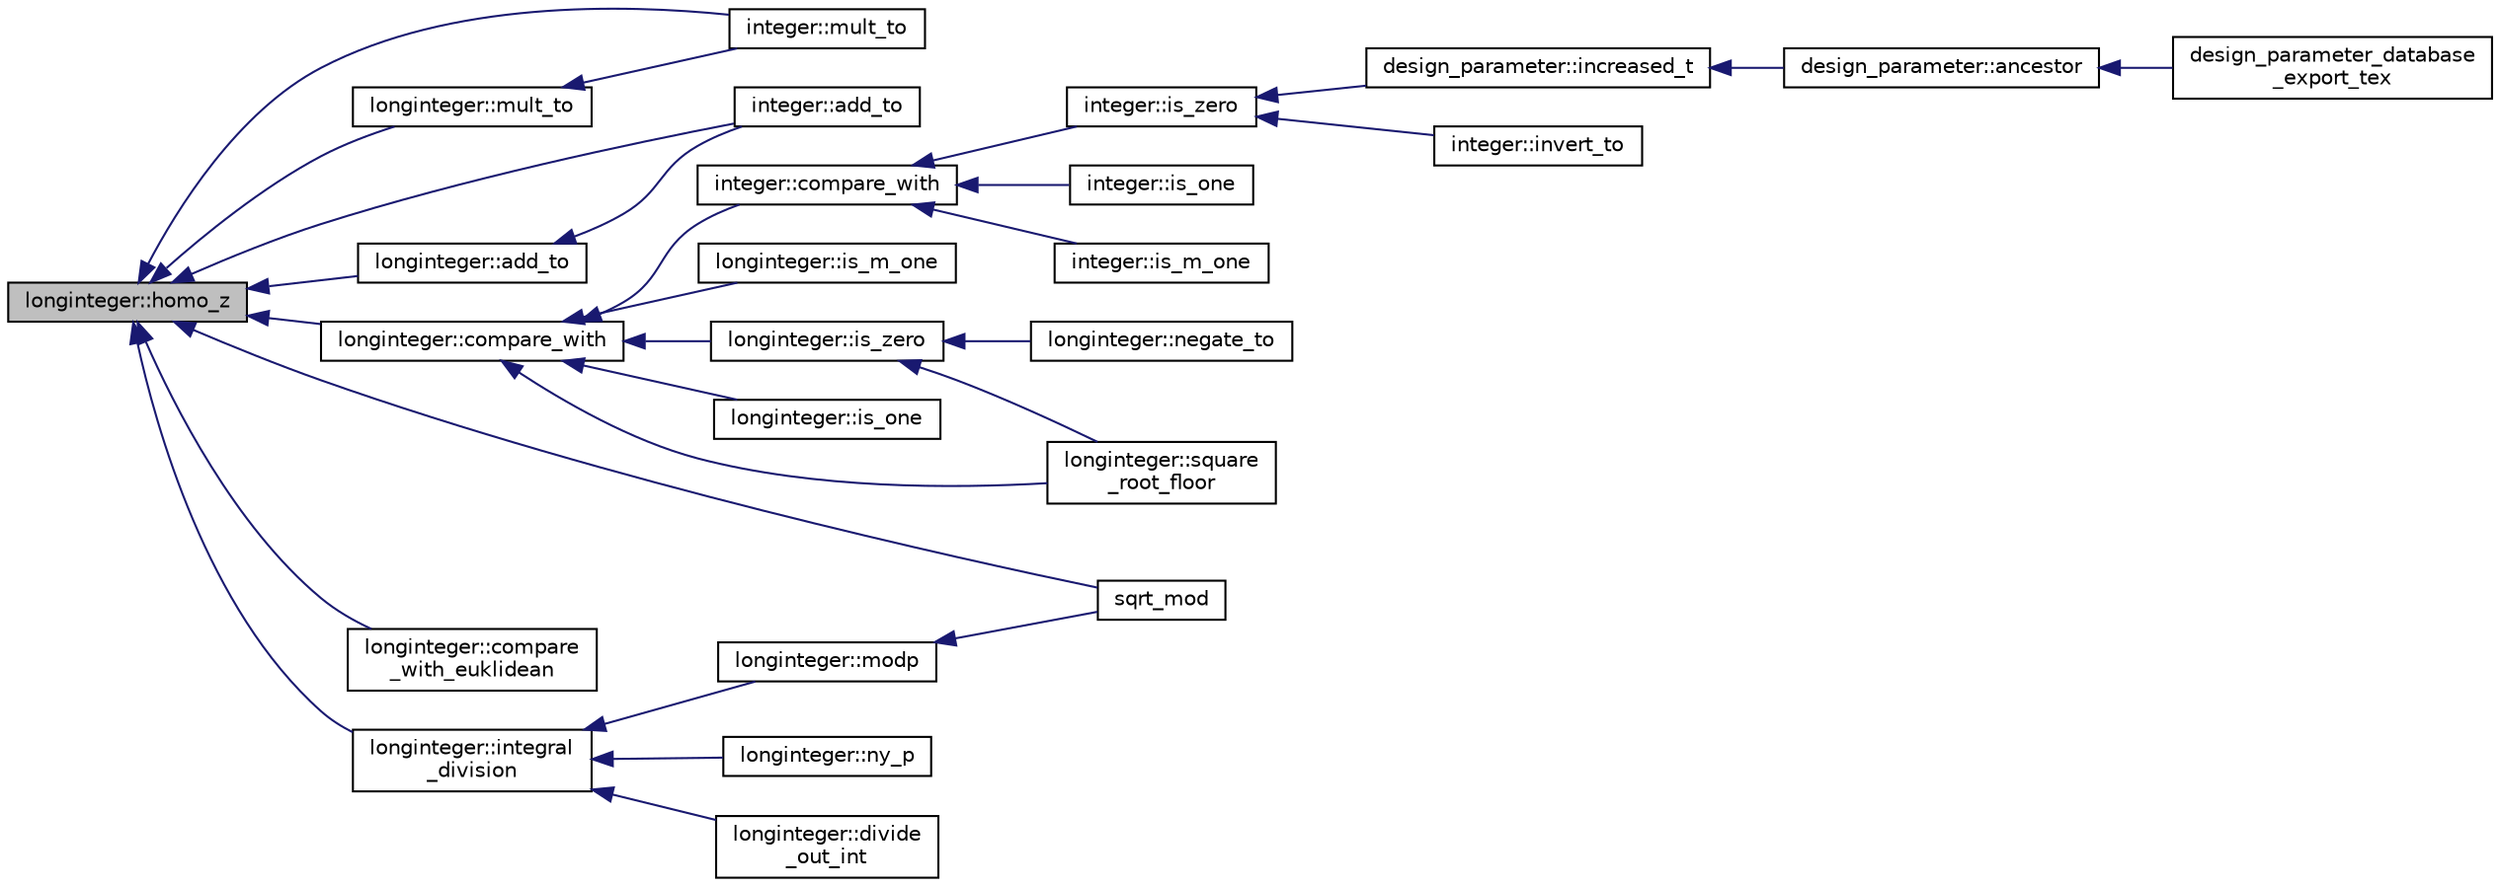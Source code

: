 digraph "longinteger::homo_z"
{
  edge [fontname="Helvetica",fontsize="10",labelfontname="Helvetica",labelfontsize="10"];
  node [fontname="Helvetica",fontsize="10",shape=record];
  rankdir="LR";
  Node883 [label="longinteger::homo_z",height=0.2,width=0.4,color="black", fillcolor="grey75", style="filled", fontcolor="black"];
  Node883 -> Node884 [dir="back",color="midnightblue",fontsize="10",style="solid",fontname="Helvetica"];
  Node884 [label="sqrt_mod",height=0.2,width=0.4,color="black", fillcolor="white", style="filled",URL="$d3/d72/global_8_c.html#a8b9a700cdc4cf3ca42c28e6435945ade"];
  Node883 -> Node885 [dir="back",color="midnightblue",fontsize="10",style="solid",fontname="Helvetica"];
  Node885 [label="integer::mult_to",height=0.2,width=0.4,color="black", fillcolor="white", style="filled",URL="$d0/de5/classinteger.html#a7f4f072c0d9c6b15660d80e81496dffc"];
  Node883 -> Node886 [dir="back",color="midnightblue",fontsize="10",style="solid",fontname="Helvetica"];
  Node886 [label="integer::add_to",height=0.2,width=0.4,color="black", fillcolor="white", style="filled",URL="$d0/de5/classinteger.html#a3f6fe19fe4f2948364b1e75a6dfec47f"];
  Node883 -> Node887 [dir="back",color="midnightblue",fontsize="10",style="solid",fontname="Helvetica"];
  Node887 [label="longinteger::compare_with",height=0.2,width=0.4,color="black", fillcolor="white", style="filled",URL="$d3/d71/classlonginteger.html#aaa504bac9b133d50b5ac50768f97db9d"];
  Node887 -> Node888 [dir="back",color="midnightblue",fontsize="10",style="solid",fontname="Helvetica"];
  Node888 [label="integer::compare_with",height=0.2,width=0.4,color="black", fillcolor="white", style="filled",URL="$d0/de5/classinteger.html#a20cc8d8d4913e9ee746c6758bbb2e62a"];
  Node888 -> Node889 [dir="back",color="midnightblue",fontsize="10",style="solid",fontname="Helvetica"];
  Node889 [label="integer::is_zero",height=0.2,width=0.4,color="black", fillcolor="white", style="filled",URL="$d0/de5/classinteger.html#ab92500013b2342ab5c24355bc91bad64"];
  Node889 -> Node890 [dir="back",color="midnightblue",fontsize="10",style="solid",fontname="Helvetica"];
  Node890 [label="design_parameter::increased_t",height=0.2,width=0.4,color="black", fillcolor="white", style="filled",URL="$da/d94/classdesign__parameter.html#a8f39a90927d51e3cb3772bc98c94d7d0"];
  Node890 -> Node891 [dir="back",color="midnightblue",fontsize="10",style="solid",fontname="Helvetica"];
  Node891 [label="design_parameter::ancestor",height=0.2,width=0.4,color="black", fillcolor="white", style="filled",URL="$da/d94/classdesign__parameter.html#abd616d2e29cde6f3e797abab001af0c6"];
  Node891 -> Node892 [dir="back",color="midnightblue",fontsize="10",style="solid",fontname="Helvetica"];
  Node892 [label="design_parameter_database\l_export_tex",height=0.2,width=0.4,color="black", fillcolor="white", style="filled",URL="$d9/d60/discreta_8h.html#a075808c1cf57d126d15a0d7794716de7"];
  Node889 -> Node893 [dir="back",color="midnightblue",fontsize="10",style="solid",fontname="Helvetica"];
  Node893 [label="integer::invert_to",height=0.2,width=0.4,color="black", fillcolor="white", style="filled",URL="$d0/de5/classinteger.html#a9a991b285677b99b4879034e31648b7a"];
  Node888 -> Node894 [dir="back",color="midnightblue",fontsize="10",style="solid",fontname="Helvetica"];
  Node894 [label="integer::is_one",height=0.2,width=0.4,color="black", fillcolor="white", style="filled",URL="$d0/de5/classinteger.html#acf8faabd4ed20f9580605714b5b73a5f"];
  Node888 -> Node895 [dir="back",color="midnightblue",fontsize="10",style="solid",fontname="Helvetica"];
  Node895 [label="integer::is_m_one",height=0.2,width=0.4,color="black", fillcolor="white", style="filled",URL="$d0/de5/classinteger.html#a7585957656c1152035411e066a4f0053"];
  Node887 -> Node896 [dir="back",color="midnightblue",fontsize="10",style="solid",fontname="Helvetica"];
  Node896 [label="longinteger::is_zero",height=0.2,width=0.4,color="black", fillcolor="white", style="filled",URL="$d3/d71/classlonginteger.html#aa40fbd6c28e40a7a19cb29b8999afbc0"];
  Node896 -> Node897 [dir="back",color="midnightblue",fontsize="10",style="solid",fontname="Helvetica"];
  Node897 [label="longinteger::negate_to",height=0.2,width=0.4,color="black", fillcolor="white", style="filled",URL="$d3/d71/classlonginteger.html#a1de6a5663bb80562dee0e6ca1a808ff1"];
  Node896 -> Node898 [dir="back",color="midnightblue",fontsize="10",style="solid",fontname="Helvetica"];
  Node898 [label="longinteger::square\l_root_floor",height=0.2,width=0.4,color="black", fillcolor="white", style="filled",URL="$d3/d71/classlonginteger.html#a1b5b30f8bc750d1304390f518e43aa0f"];
  Node887 -> Node899 [dir="back",color="midnightblue",fontsize="10",style="solid",fontname="Helvetica"];
  Node899 [label="longinteger::is_one",height=0.2,width=0.4,color="black", fillcolor="white", style="filled",URL="$d3/d71/classlonginteger.html#a2e169e4ac876ac8694af28468fdfd060"];
  Node887 -> Node900 [dir="back",color="midnightblue",fontsize="10",style="solid",fontname="Helvetica"];
  Node900 [label="longinteger::is_m_one",height=0.2,width=0.4,color="black", fillcolor="white", style="filled",URL="$d3/d71/classlonginteger.html#aa47d6521fc1dc8058d9eaa516caefabe"];
  Node887 -> Node898 [dir="back",color="midnightblue",fontsize="10",style="solid",fontname="Helvetica"];
  Node883 -> Node901 [dir="back",color="midnightblue",fontsize="10",style="solid",fontname="Helvetica"];
  Node901 [label="longinteger::mult_to",height=0.2,width=0.4,color="black", fillcolor="white", style="filled",URL="$d3/d71/classlonginteger.html#a1afdab43a82be7dfd40ff41da28735d2"];
  Node901 -> Node885 [dir="back",color="midnightblue",fontsize="10",style="solid",fontname="Helvetica"];
  Node883 -> Node902 [dir="back",color="midnightblue",fontsize="10",style="solid",fontname="Helvetica"];
  Node902 [label="longinteger::add_to",height=0.2,width=0.4,color="black", fillcolor="white", style="filled",URL="$d3/d71/classlonginteger.html#a457c74224b83d9fbfc904a391baab7ed"];
  Node902 -> Node886 [dir="back",color="midnightblue",fontsize="10",style="solid",fontname="Helvetica"];
  Node883 -> Node903 [dir="back",color="midnightblue",fontsize="10",style="solid",fontname="Helvetica"];
  Node903 [label="longinteger::compare\l_with_euklidean",height=0.2,width=0.4,color="black", fillcolor="white", style="filled",URL="$d3/d71/classlonginteger.html#a71b27b9c767c0da8964151323810f315"];
  Node883 -> Node904 [dir="back",color="midnightblue",fontsize="10",style="solid",fontname="Helvetica"];
  Node904 [label="longinteger::integral\l_division",height=0.2,width=0.4,color="black", fillcolor="white", style="filled",URL="$d3/d71/classlonginteger.html#a692f761cfc91770ca40ab5c2df4bd358"];
  Node904 -> Node905 [dir="back",color="midnightblue",fontsize="10",style="solid",fontname="Helvetica"];
  Node905 [label="longinteger::modp",height=0.2,width=0.4,color="black", fillcolor="white", style="filled",URL="$d3/d71/classlonginteger.html#a4c554e7aa704ace8b97448c6d27fd4bd"];
  Node905 -> Node884 [dir="back",color="midnightblue",fontsize="10",style="solid",fontname="Helvetica"];
  Node904 -> Node906 [dir="back",color="midnightblue",fontsize="10",style="solid",fontname="Helvetica"];
  Node906 [label="longinteger::ny_p",height=0.2,width=0.4,color="black", fillcolor="white", style="filled",URL="$d3/d71/classlonginteger.html#a2e791f6e15c1ef6f7cd2dd3bf0a6d4c1"];
  Node904 -> Node907 [dir="back",color="midnightblue",fontsize="10",style="solid",fontname="Helvetica"];
  Node907 [label="longinteger::divide\l_out_int",height=0.2,width=0.4,color="black", fillcolor="white", style="filled",URL="$d3/d71/classlonginteger.html#ac4b65023c8de701153491d80577dfb9b"];
}
